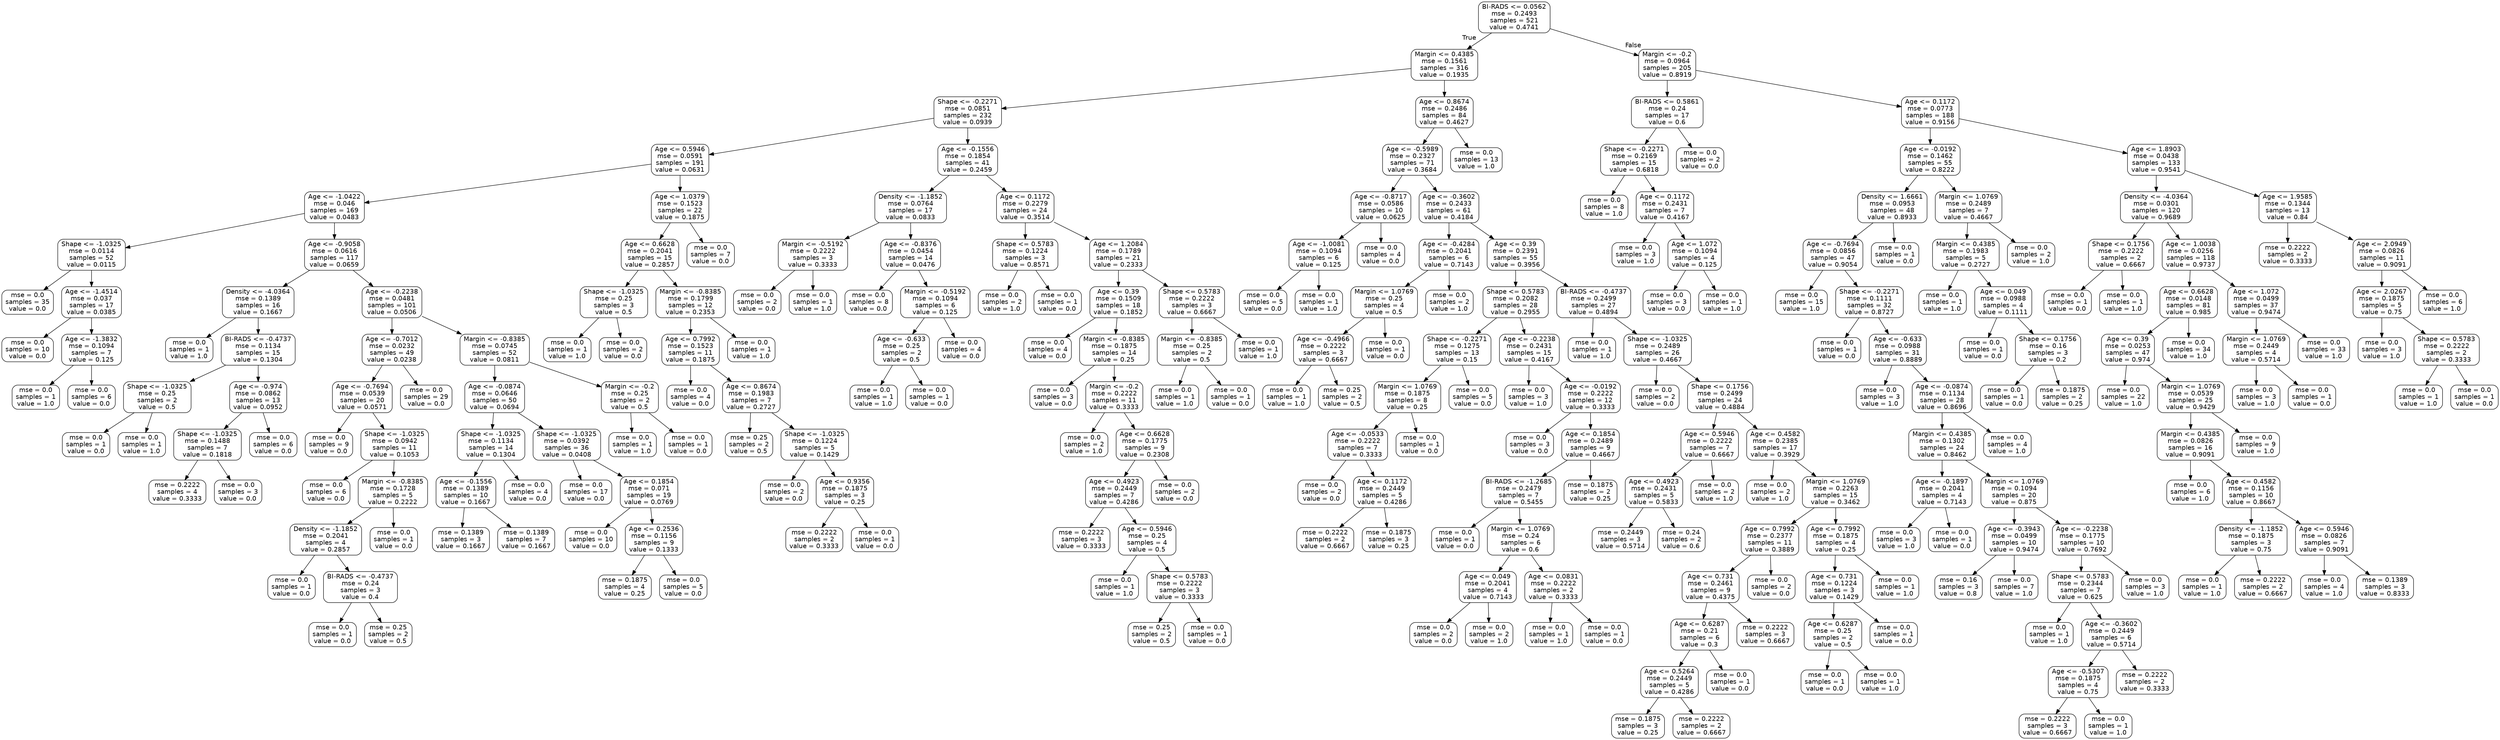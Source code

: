 digraph Tree {
node [shape=box, style="rounded", color="black", fontname=helvetica] ;
edge [fontname=helvetica] ;
0 [label="BI-RADS <= 0.0562\nmse = 0.2493\nsamples = 521\nvalue = 0.4741"] ;
1 [label="Margin <= 0.4385\nmse = 0.1561\nsamples = 316\nvalue = 0.1935"] ;
0 -> 1 [labeldistance=2.5, labelangle=45, headlabel="True"] ;
2 [label="Shape <= -0.2271\nmse = 0.0851\nsamples = 232\nvalue = 0.0939"] ;
1 -> 2 ;
3 [label="Age <= 0.5946\nmse = 0.0591\nsamples = 191\nvalue = 0.0631"] ;
2 -> 3 ;
4 [label="Age <= -1.0422\nmse = 0.046\nsamples = 169\nvalue = 0.0483"] ;
3 -> 4 ;
5 [label="Shape <= -1.0325\nmse = 0.0114\nsamples = 52\nvalue = 0.0115"] ;
4 -> 5 ;
6 [label="mse = 0.0\nsamples = 35\nvalue = 0.0"] ;
5 -> 6 ;
7 [label="Age <= -1.4514\nmse = 0.037\nsamples = 17\nvalue = 0.0385"] ;
5 -> 7 ;
8 [label="mse = 0.0\nsamples = 10\nvalue = 0.0"] ;
7 -> 8 ;
9 [label="Age <= -1.3832\nmse = 0.1094\nsamples = 7\nvalue = 0.125"] ;
7 -> 9 ;
10 [label="mse = 0.0\nsamples = 1\nvalue = 1.0"] ;
9 -> 10 ;
11 [label="mse = 0.0\nsamples = 6\nvalue = 0.0"] ;
9 -> 11 ;
12 [label="Age <= -0.9058\nmse = 0.0616\nsamples = 117\nvalue = 0.0659"] ;
4 -> 12 ;
13 [label="Density <= -4.0364\nmse = 0.1389\nsamples = 16\nvalue = 0.1667"] ;
12 -> 13 ;
14 [label="mse = 0.0\nsamples = 1\nvalue = 1.0"] ;
13 -> 14 ;
15 [label="BI-RADS <= -0.4737\nmse = 0.1134\nsamples = 15\nvalue = 0.1304"] ;
13 -> 15 ;
16 [label="Shape <= -1.0325\nmse = 0.25\nsamples = 2\nvalue = 0.5"] ;
15 -> 16 ;
17 [label="mse = 0.0\nsamples = 1\nvalue = 0.0"] ;
16 -> 17 ;
18 [label="mse = 0.0\nsamples = 1\nvalue = 1.0"] ;
16 -> 18 ;
19 [label="Age <= -0.974\nmse = 0.0862\nsamples = 13\nvalue = 0.0952"] ;
15 -> 19 ;
20 [label="Shape <= -1.0325\nmse = 0.1488\nsamples = 7\nvalue = 0.1818"] ;
19 -> 20 ;
21 [label="mse = 0.2222\nsamples = 4\nvalue = 0.3333"] ;
20 -> 21 ;
22 [label="mse = 0.0\nsamples = 3\nvalue = 0.0"] ;
20 -> 22 ;
23 [label="mse = 0.0\nsamples = 6\nvalue = 0.0"] ;
19 -> 23 ;
24 [label="Age <= -0.2238\nmse = 0.0481\nsamples = 101\nvalue = 0.0506"] ;
12 -> 24 ;
25 [label="Age <= -0.7012\nmse = 0.0232\nsamples = 49\nvalue = 0.0238"] ;
24 -> 25 ;
26 [label="Age <= -0.7694\nmse = 0.0539\nsamples = 20\nvalue = 0.0571"] ;
25 -> 26 ;
27 [label="mse = 0.0\nsamples = 9\nvalue = 0.0"] ;
26 -> 27 ;
28 [label="Shape <= -1.0325\nmse = 0.0942\nsamples = 11\nvalue = 0.1053"] ;
26 -> 28 ;
29 [label="mse = 0.0\nsamples = 6\nvalue = 0.0"] ;
28 -> 29 ;
30 [label="Margin <= -0.8385\nmse = 0.1728\nsamples = 5\nvalue = 0.2222"] ;
28 -> 30 ;
31 [label="Density <= -1.1852\nmse = 0.2041\nsamples = 4\nvalue = 0.2857"] ;
30 -> 31 ;
32 [label="mse = 0.0\nsamples = 1\nvalue = 0.0"] ;
31 -> 32 ;
33 [label="BI-RADS <= -0.4737\nmse = 0.24\nsamples = 3\nvalue = 0.4"] ;
31 -> 33 ;
34 [label="mse = 0.0\nsamples = 1\nvalue = 0.0"] ;
33 -> 34 ;
35 [label="mse = 0.25\nsamples = 2\nvalue = 0.5"] ;
33 -> 35 ;
36 [label="mse = 0.0\nsamples = 1\nvalue = 0.0"] ;
30 -> 36 ;
37 [label="mse = 0.0\nsamples = 29\nvalue = 0.0"] ;
25 -> 37 ;
38 [label="Margin <= -0.8385\nmse = 0.0745\nsamples = 52\nvalue = 0.0811"] ;
24 -> 38 ;
39 [label="Age <= -0.0874\nmse = 0.0646\nsamples = 50\nvalue = 0.0694"] ;
38 -> 39 ;
40 [label="Shape <= -1.0325\nmse = 0.1134\nsamples = 14\nvalue = 0.1304"] ;
39 -> 40 ;
41 [label="Age <= -0.1556\nmse = 0.1389\nsamples = 10\nvalue = 0.1667"] ;
40 -> 41 ;
42 [label="mse = 0.1389\nsamples = 3\nvalue = 0.1667"] ;
41 -> 42 ;
43 [label="mse = 0.1389\nsamples = 7\nvalue = 0.1667"] ;
41 -> 43 ;
44 [label="mse = 0.0\nsamples = 4\nvalue = 0.0"] ;
40 -> 44 ;
45 [label="Shape <= -1.0325\nmse = 0.0392\nsamples = 36\nvalue = 0.0408"] ;
39 -> 45 ;
46 [label="mse = 0.0\nsamples = 17\nvalue = 0.0"] ;
45 -> 46 ;
47 [label="Age <= 0.1854\nmse = 0.071\nsamples = 19\nvalue = 0.0769"] ;
45 -> 47 ;
48 [label="mse = 0.0\nsamples = 10\nvalue = 0.0"] ;
47 -> 48 ;
49 [label="Age <= 0.2536\nmse = 0.1156\nsamples = 9\nvalue = 0.1333"] ;
47 -> 49 ;
50 [label="mse = 0.1875\nsamples = 4\nvalue = 0.25"] ;
49 -> 50 ;
51 [label="mse = 0.0\nsamples = 5\nvalue = 0.0"] ;
49 -> 51 ;
52 [label="Margin <= -0.2\nmse = 0.25\nsamples = 2\nvalue = 0.5"] ;
38 -> 52 ;
53 [label="mse = 0.0\nsamples = 1\nvalue = 1.0"] ;
52 -> 53 ;
54 [label="mse = 0.0\nsamples = 1\nvalue = 0.0"] ;
52 -> 54 ;
55 [label="Age <= 1.0379\nmse = 0.1523\nsamples = 22\nvalue = 0.1875"] ;
3 -> 55 ;
56 [label="Age <= 0.6628\nmse = 0.2041\nsamples = 15\nvalue = 0.2857"] ;
55 -> 56 ;
57 [label="Shape <= -1.0325\nmse = 0.25\nsamples = 3\nvalue = 0.5"] ;
56 -> 57 ;
58 [label="mse = 0.0\nsamples = 1\nvalue = 1.0"] ;
57 -> 58 ;
59 [label="mse = 0.0\nsamples = 2\nvalue = 0.0"] ;
57 -> 59 ;
60 [label="Margin <= -0.8385\nmse = 0.1799\nsamples = 12\nvalue = 0.2353"] ;
56 -> 60 ;
61 [label="Age <= 0.7992\nmse = 0.1523\nsamples = 11\nvalue = 0.1875"] ;
60 -> 61 ;
62 [label="mse = 0.0\nsamples = 4\nvalue = 0.0"] ;
61 -> 62 ;
63 [label="Age <= 0.8674\nmse = 0.1983\nsamples = 7\nvalue = 0.2727"] ;
61 -> 63 ;
64 [label="mse = 0.25\nsamples = 2\nvalue = 0.5"] ;
63 -> 64 ;
65 [label="Shape <= -1.0325\nmse = 0.1224\nsamples = 5\nvalue = 0.1429"] ;
63 -> 65 ;
66 [label="mse = 0.0\nsamples = 2\nvalue = 0.0"] ;
65 -> 66 ;
67 [label="Age <= 0.9356\nmse = 0.1875\nsamples = 3\nvalue = 0.25"] ;
65 -> 67 ;
68 [label="mse = 0.2222\nsamples = 2\nvalue = 0.3333"] ;
67 -> 68 ;
69 [label="mse = 0.0\nsamples = 1\nvalue = 0.0"] ;
67 -> 69 ;
70 [label="mse = 0.0\nsamples = 1\nvalue = 1.0"] ;
60 -> 70 ;
71 [label="mse = 0.0\nsamples = 7\nvalue = 0.0"] ;
55 -> 71 ;
72 [label="Age <= -0.1556\nmse = 0.1854\nsamples = 41\nvalue = 0.2459"] ;
2 -> 72 ;
73 [label="Density <= -1.1852\nmse = 0.0764\nsamples = 17\nvalue = 0.0833"] ;
72 -> 73 ;
74 [label="Margin <= -0.5192\nmse = 0.2222\nsamples = 3\nvalue = 0.3333"] ;
73 -> 74 ;
75 [label="mse = 0.0\nsamples = 2\nvalue = 0.0"] ;
74 -> 75 ;
76 [label="mse = 0.0\nsamples = 1\nvalue = 1.0"] ;
74 -> 76 ;
77 [label="Age <= -0.8376\nmse = 0.0454\nsamples = 14\nvalue = 0.0476"] ;
73 -> 77 ;
78 [label="mse = 0.0\nsamples = 8\nvalue = 0.0"] ;
77 -> 78 ;
79 [label="Margin <= -0.5192\nmse = 0.1094\nsamples = 6\nvalue = 0.125"] ;
77 -> 79 ;
80 [label="Age <= -0.633\nmse = 0.25\nsamples = 2\nvalue = 0.5"] ;
79 -> 80 ;
81 [label="mse = 0.0\nsamples = 1\nvalue = 1.0"] ;
80 -> 81 ;
82 [label="mse = 0.0\nsamples = 1\nvalue = 0.0"] ;
80 -> 82 ;
83 [label="mse = 0.0\nsamples = 4\nvalue = 0.0"] ;
79 -> 83 ;
84 [label="Age <= 0.1172\nmse = 0.2279\nsamples = 24\nvalue = 0.3514"] ;
72 -> 84 ;
85 [label="Shape <= 0.5783\nmse = 0.1224\nsamples = 3\nvalue = 0.8571"] ;
84 -> 85 ;
86 [label="mse = 0.0\nsamples = 2\nvalue = 1.0"] ;
85 -> 86 ;
87 [label="mse = 0.0\nsamples = 1\nvalue = 0.0"] ;
85 -> 87 ;
88 [label="Age <= 1.2084\nmse = 0.1789\nsamples = 21\nvalue = 0.2333"] ;
84 -> 88 ;
89 [label="Age <= 0.39\nmse = 0.1509\nsamples = 18\nvalue = 0.1852"] ;
88 -> 89 ;
90 [label="mse = 0.0\nsamples = 4\nvalue = 0.0"] ;
89 -> 90 ;
91 [label="Margin <= -0.8385\nmse = 0.1875\nsamples = 14\nvalue = 0.25"] ;
89 -> 91 ;
92 [label="mse = 0.0\nsamples = 3\nvalue = 0.0"] ;
91 -> 92 ;
93 [label="Margin <= -0.2\nmse = 0.2222\nsamples = 11\nvalue = 0.3333"] ;
91 -> 93 ;
94 [label="mse = 0.0\nsamples = 2\nvalue = 1.0"] ;
93 -> 94 ;
95 [label="Age <= 0.6628\nmse = 0.1775\nsamples = 9\nvalue = 0.2308"] ;
93 -> 95 ;
96 [label="Age <= 0.4923\nmse = 0.2449\nsamples = 7\nvalue = 0.4286"] ;
95 -> 96 ;
97 [label="mse = 0.2222\nsamples = 3\nvalue = 0.3333"] ;
96 -> 97 ;
98 [label="Age <= 0.5946\nmse = 0.25\nsamples = 4\nvalue = 0.5"] ;
96 -> 98 ;
99 [label="mse = 0.0\nsamples = 1\nvalue = 1.0"] ;
98 -> 99 ;
100 [label="Shape <= 0.5783\nmse = 0.2222\nsamples = 3\nvalue = 0.3333"] ;
98 -> 100 ;
101 [label="mse = 0.25\nsamples = 2\nvalue = 0.5"] ;
100 -> 101 ;
102 [label="mse = 0.0\nsamples = 1\nvalue = 0.0"] ;
100 -> 102 ;
103 [label="mse = 0.0\nsamples = 2\nvalue = 0.0"] ;
95 -> 103 ;
104 [label="Shape <= 0.5783\nmse = 0.2222\nsamples = 3\nvalue = 0.6667"] ;
88 -> 104 ;
105 [label="Margin <= -0.8385\nmse = 0.25\nsamples = 2\nvalue = 0.5"] ;
104 -> 105 ;
106 [label="mse = 0.0\nsamples = 1\nvalue = 1.0"] ;
105 -> 106 ;
107 [label="mse = 0.0\nsamples = 1\nvalue = 0.0"] ;
105 -> 107 ;
108 [label="mse = 0.0\nsamples = 1\nvalue = 1.0"] ;
104 -> 108 ;
109 [label="Age <= 0.8674\nmse = 0.2486\nsamples = 84\nvalue = 0.4627"] ;
1 -> 109 ;
110 [label="Age <= -0.5989\nmse = 0.2327\nsamples = 71\nvalue = 0.3684"] ;
109 -> 110 ;
111 [label="Age <= -0.8717\nmse = 0.0586\nsamples = 10\nvalue = 0.0625"] ;
110 -> 111 ;
112 [label="Age <= -1.0081\nmse = 0.1094\nsamples = 6\nvalue = 0.125"] ;
111 -> 112 ;
113 [label="mse = 0.0\nsamples = 5\nvalue = 0.0"] ;
112 -> 113 ;
114 [label="mse = 0.0\nsamples = 1\nvalue = 1.0"] ;
112 -> 114 ;
115 [label="mse = 0.0\nsamples = 4\nvalue = 0.0"] ;
111 -> 115 ;
116 [label="Age <= -0.3602\nmse = 0.2433\nsamples = 61\nvalue = 0.4184"] ;
110 -> 116 ;
117 [label="Age <= -0.4284\nmse = 0.2041\nsamples = 6\nvalue = 0.7143"] ;
116 -> 117 ;
118 [label="Margin <= 1.0769\nmse = 0.25\nsamples = 4\nvalue = 0.5"] ;
117 -> 118 ;
119 [label="Age <= -0.4966\nmse = 0.2222\nsamples = 3\nvalue = 0.6667"] ;
118 -> 119 ;
120 [label="mse = 0.0\nsamples = 1\nvalue = 1.0"] ;
119 -> 120 ;
121 [label="mse = 0.25\nsamples = 2\nvalue = 0.5"] ;
119 -> 121 ;
122 [label="mse = 0.0\nsamples = 1\nvalue = 0.0"] ;
118 -> 122 ;
123 [label="mse = 0.0\nsamples = 2\nvalue = 1.0"] ;
117 -> 123 ;
124 [label="Age <= 0.39\nmse = 0.2391\nsamples = 55\nvalue = 0.3956"] ;
116 -> 124 ;
125 [label="Shape <= 0.5783\nmse = 0.2082\nsamples = 28\nvalue = 0.2955"] ;
124 -> 125 ;
126 [label="Shape <= -0.2271\nmse = 0.1275\nsamples = 13\nvalue = 0.15"] ;
125 -> 126 ;
127 [label="Margin <= 1.0769\nmse = 0.1875\nsamples = 8\nvalue = 0.25"] ;
126 -> 127 ;
128 [label="Age <= -0.0533\nmse = 0.2222\nsamples = 7\nvalue = 0.3333"] ;
127 -> 128 ;
129 [label="mse = 0.0\nsamples = 2\nvalue = 0.0"] ;
128 -> 129 ;
130 [label="Age <= 0.1172\nmse = 0.2449\nsamples = 5\nvalue = 0.4286"] ;
128 -> 130 ;
131 [label="mse = 0.2222\nsamples = 2\nvalue = 0.6667"] ;
130 -> 131 ;
132 [label="mse = 0.1875\nsamples = 3\nvalue = 0.25"] ;
130 -> 132 ;
133 [label="mse = 0.0\nsamples = 1\nvalue = 0.0"] ;
127 -> 133 ;
134 [label="mse = 0.0\nsamples = 5\nvalue = 0.0"] ;
126 -> 134 ;
135 [label="Age <= -0.2238\nmse = 0.2431\nsamples = 15\nvalue = 0.4167"] ;
125 -> 135 ;
136 [label="mse = 0.0\nsamples = 3\nvalue = 1.0"] ;
135 -> 136 ;
137 [label="Age <= -0.0192\nmse = 0.2222\nsamples = 12\nvalue = 0.3333"] ;
135 -> 137 ;
138 [label="mse = 0.0\nsamples = 3\nvalue = 0.0"] ;
137 -> 138 ;
139 [label="Age <= 0.1854\nmse = 0.2489\nsamples = 9\nvalue = 0.4667"] ;
137 -> 139 ;
140 [label="BI-RADS <= -1.2685\nmse = 0.2479\nsamples = 7\nvalue = 0.5455"] ;
139 -> 140 ;
141 [label="mse = 0.0\nsamples = 1\nvalue = 0.0"] ;
140 -> 141 ;
142 [label="Margin <= 1.0769\nmse = 0.24\nsamples = 6\nvalue = 0.6"] ;
140 -> 142 ;
143 [label="Age <= 0.049\nmse = 0.2041\nsamples = 4\nvalue = 0.7143"] ;
142 -> 143 ;
144 [label="mse = 0.0\nsamples = 2\nvalue = 0.0"] ;
143 -> 144 ;
145 [label="mse = 0.0\nsamples = 2\nvalue = 1.0"] ;
143 -> 145 ;
146 [label="Age <= 0.0831\nmse = 0.2222\nsamples = 2\nvalue = 0.3333"] ;
142 -> 146 ;
147 [label="mse = 0.0\nsamples = 1\nvalue = 1.0"] ;
146 -> 147 ;
148 [label="mse = 0.0\nsamples = 1\nvalue = 0.0"] ;
146 -> 148 ;
149 [label="mse = 0.1875\nsamples = 2\nvalue = 0.25"] ;
139 -> 149 ;
150 [label="BI-RADS <= -0.4737\nmse = 0.2499\nsamples = 27\nvalue = 0.4894"] ;
124 -> 150 ;
151 [label="mse = 0.0\nsamples = 1\nvalue = 1.0"] ;
150 -> 151 ;
152 [label="Shape <= -1.0325\nmse = 0.2489\nsamples = 26\nvalue = 0.4667"] ;
150 -> 152 ;
153 [label="mse = 0.0\nsamples = 2\nvalue = 0.0"] ;
152 -> 153 ;
154 [label="Shape <= 0.1756\nmse = 0.2499\nsamples = 24\nvalue = 0.4884"] ;
152 -> 154 ;
155 [label="Age <= 0.5946\nmse = 0.2222\nsamples = 7\nvalue = 0.6667"] ;
154 -> 155 ;
156 [label="Age <= 0.4923\nmse = 0.2431\nsamples = 5\nvalue = 0.5833"] ;
155 -> 156 ;
157 [label="mse = 0.2449\nsamples = 3\nvalue = 0.5714"] ;
156 -> 157 ;
158 [label="mse = 0.24\nsamples = 2\nvalue = 0.6"] ;
156 -> 158 ;
159 [label="mse = 0.0\nsamples = 2\nvalue = 1.0"] ;
155 -> 159 ;
160 [label="Age <= 0.4582\nmse = 0.2385\nsamples = 17\nvalue = 0.3929"] ;
154 -> 160 ;
161 [label="mse = 0.0\nsamples = 2\nvalue = 1.0"] ;
160 -> 161 ;
162 [label="Margin <= 1.0769\nmse = 0.2263\nsamples = 15\nvalue = 0.3462"] ;
160 -> 162 ;
163 [label="Age <= 0.7992\nmse = 0.2377\nsamples = 11\nvalue = 0.3889"] ;
162 -> 163 ;
164 [label="Age <= 0.731\nmse = 0.2461\nsamples = 9\nvalue = 0.4375"] ;
163 -> 164 ;
165 [label="Age <= 0.6287\nmse = 0.21\nsamples = 6\nvalue = 0.3"] ;
164 -> 165 ;
166 [label="Age <= 0.5264\nmse = 0.2449\nsamples = 5\nvalue = 0.4286"] ;
165 -> 166 ;
167 [label="mse = 0.1875\nsamples = 3\nvalue = 0.25"] ;
166 -> 167 ;
168 [label="mse = 0.2222\nsamples = 2\nvalue = 0.6667"] ;
166 -> 168 ;
169 [label="mse = 0.0\nsamples = 1\nvalue = 0.0"] ;
165 -> 169 ;
170 [label="mse = 0.2222\nsamples = 3\nvalue = 0.6667"] ;
164 -> 170 ;
171 [label="mse = 0.0\nsamples = 2\nvalue = 0.0"] ;
163 -> 171 ;
172 [label="Age <= 0.7992\nmse = 0.1875\nsamples = 4\nvalue = 0.25"] ;
162 -> 172 ;
173 [label="Age <= 0.731\nmse = 0.1224\nsamples = 3\nvalue = 0.1429"] ;
172 -> 173 ;
174 [label="Age <= 0.6287\nmse = 0.25\nsamples = 2\nvalue = 0.5"] ;
173 -> 174 ;
175 [label="mse = 0.0\nsamples = 1\nvalue = 0.0"] ;
174 -> 175 ;
176 [label="mse = 0.0\nsamples = 1\nvalue = 1.0"] ;
174 -> 176 ;
177 [label="mse = 0.0\nsamples = 1\nvalue = 0.0"] ;
173 -> 177 ;
178 [label="mse = 0.0\nsamples = 1\nvalue = 1.0"] ;
172 -> 178 ;
179 [label="mse = 0.0\nsamples = 13\nvalue = 1.0"] ;
109 -> 179 ;
180 [label="Margin <= -0.2\nmse = 0.0964\nsamples = 205\nvalue = 0.8919"] ;
0 -> 180 [labeldistance=2.5, labelangle=-45, headlabel="False"] ;
181 [label="BI-RADS <= 0.5861\nmse = 0.24\nsamples = 17\nvalue = 0.6"] ;
180 -> 181 ;
182 [label="Shape <= -0.2271\nmse = 0.2169\nsamples = 15\nvalue = 0.6818"] ;
181 -> 182 ;
183 [label="mse = 0.0\nsamples = 8\nvalue = 1.0"] ;
182 -> 183 ;
184 [label="Age <= 0.1172\nmse = 0.2431\nsamples = 7\nvalue = 0.4167"] ;
182 -> 184 ;
185 [label="mse = 0.0\nsamples = 3\nvalue = 1.0"] ;
184 -> 185 ;
186 [label="Age <= 1.072\nmse = 0.1094\nsamples = 4\nvalue = 0.125"] ;
184 -> 186 ;
187 [label="mse = 0.0\nsamples = 3\nvalue = 0.0"] ;
186 -> 187 ;
188 [label="mse = 0.0\nsamples = 1\nvalue = 1.0"] ;
186 -> 188 ;
189 [label="mse = 0.0\nsamples = 2\nvalue = 0.0"] ;
181 -> 189 ;
190 [label="Age <= 0.1172\nmse = 0.0773\nsamples = 188\nvalue = 0.9156"] ;
180 -> 190 ;
191 [label="Age <= -0.0192\nmse = 0.1462\nsamples = 55\nvalue = 0.8222"] ;
190 -> 191 ;
192 [label="Density <= 1.6661\nmse = 0.0953\nsamples = 48\nvalue = 0.8933"] ;
191 -> 192 ;
193 [label="Age <= -0.7694\nmse = 0.0856\nsamples = 47\nvalue = 0.9054"] ;
192 -> 193 ;
194 [label="mse = 0.0\nsamples = 15\nvalue = 1.0"] ;
193 -> 194 ;
195 [label="Shape <= -0.2271\nmse = 0.1111\nsamples = 32\nvalue = 0.8727"] ;
193 -> 195 ;
196 [label="mse = 0.0\nsamples = 1\nvalue = 0.0"] ;
195 -> 196 ;
197 [label="Age <= -0.633\nmse = 0.0988\nsamples = 31\nvalue = 0.8889"] ;
195 -> 197 ;
198 [label="mse = 0.0\nsamples = 3\nvalue = 1.0"] ;
197 -> 198 ;
199 [label="Age <= -0.0874\nmse = 0.1134\nsamples = 28\nvalue = 0.8696"] ;
197 -> 199 ;
200 [label="Margin <= 0.4385\nmse = 0.1302\nsamples = 24\nvalue = 0.8462"] ;
199 -> 200 ;
201 [label="Age <= -0.1897\nmse = 0.2041\nsamples = 4\nvalue = 0.7143"] ;
200 -> 201 ;
202 [label="mse = 0.0\nsamples = 3\nvalue = 1.0"] ;
201 -> 202 ;
203 [label="mse = 0.0\nsamples = 1\nvalue = 0.0"] ;
201 -> 203 ;
204 [label="Margin <= 1.0769\nmse = 0.1094\nsamples = 20\nvalue = 0.875"] ;
200 -> 204 ;
205 [label="Age <= -0.3943\nmse = 0.0499\nsamples = 10\nvalue = 0.9474"] ;
204 -> 205 ;
206 [label="mse = 0.16\nsamples = 3\nvalue = 0.8"] ;
205 -> 206 ;
207 [label="mse = 0.0\nsamples = 7\nvalue = 1.0"] ;
205 -> 207 ;
208 [label="Age <= -0.2238\nmse = 0.1775\nsamples = 10\nvalue = 0.7692"] ;
204 -> 208 ;
209 [label="Shape <= 0.5783\nmse = 0.2344\nsamples = 7\nvalue = 0.625"] ;
208 -> 209 ;
210 [label="mse = 0.0\nsamples = 1\nvalue = 1.0"] ;
209 -> 210 ;
211 [label="Age <= -0.3602\nmse = 0.2449\nsamples = 6\nvalue = 0.5714"] ;
209 -> 211 ;
212 [label="Age <= -0.5307\nmse = 0.1875\nsamples = 4\nvalue = 0.75"] ;
211 -> 212 ;
213 [label="mse = 0.2222\nsamples = 3\nvalue = 0.6667"] ;
212 -> 213 ;
214 [label="mse = 0.0\nsamples = 1\nvalue = 1.0"] ;
212 -> 214 ;
215 [label="mse = 0.2222\nsamples = 2\nvalue = 0.3333"] ;
211 -> 215 ;
216 [label="mse = 0.0\nsamples = 3\nvalue = 1.0"] ;
208 -> 216 ;
217 [label="mse = 0.0\nsamples = 4\nvalue = 1.0"] ;
199 -> 217 ;
218 [label="mse = 0.0\nsamples = 1\nvalue = 0.0"] ;
192 -> 218 ;
219 [label="Margin <= 1.0769\nmse = 0.2489\nsamples = 7\nvalue = 0.4667"] ;
191 -> 219 ;
220 [label="Margin <= 0.4385\nmse = 0.1983\nsamples = 5\nvalue = 0.2727"] ;
219 -> 220 ;
221 [label="mse = 0.0\nsamples = 1\nvalue = 1.0"] ;
220 -> 221 ;
222 [label="Age <= 0.049\nmse = 0.0988\nsamples = 4\nvalue = 0.1111"] ;
220 -> 222 ;
223 [label="mse = 0.0\nsamples = 1\nvalue = 0.0"] ;
222 -> 223 ;
224 [label="Shape <= 0.1756\nmse = 0.16\nsamples = 3\nvalue = 0.2"] ;
222 -> 224 ;
225 [label="mse = 0.0\nsamples = 1\nvalue = 0.0"] ;
224 -> 225 ;
226 [label="mse = 0.1875\nsamples = 2\nvalue = 0.25"] ;
224 -> 226 ;
227 [label="mse = 0.0\nsamples = 2\nvalue = 1.0"] ;
219 -> 227 ;
228 [label="Age <= 1.8903\nmse = 0.0438\nsamples = 133\nvalue = 0.9541"] ;
190 -> 228 ;
229 [label="Density <= -4.0364\nmse = 0.0301\nsamples = 120\nvalue = 0.9689"] ;
228 -> 229 ;
230 [label="Shape <= 0.1756\nmse = 0.2222\nsamples = 2\nvalue = 0.6667"] ;
229 -> 230 ;
231 [label="mse = 0.0\nsamples = 1\nvalue = 0.0"] ;
230 -> 231 ;
232 [label="mse = 0.0\nsamples = 1\nvalue = 1.0"] ;
230 -> 232 ;
233 [label="Age <= 1.0038\nmse = 0.0256\nsamples = 118\nvalue = 0.9737"] ;
229 -> 233 ;
234 [label="Age <= 0.6628\nmse = 0.0148\nsamples = 81\nvalue = 0.985"] ;
233 -> 234 ;
235 [label="Age <= 0.39\nmse = 0.0253\nsamples = 47\nvalue = 0.974"] ;
234 -> 235 ;
236 [label="mse = 0.0\nsamples = 22\nvalue = 1.0"] ;
235 -> 236 ;
237 [label="Margin <= 1.0769\nmse = 0.0539\nsamples = 25\nvalue = 0.9429"] ;
235 -> 237 ;
238 [label="Margin <= 0.4385\nmse = 0.0826\nsamples = 16\nvalue = 0.9091"] ;
237 -> 238 ;
239 [label="mse = 0.0\nsamples = 6\nvalue = 1.0"] ;
238 -> 239 ;
240 [label="Age <= 0.4582\nmse = 0.1156\nsamples = 10\nvalue = 0.8667"] ;
238 -> 240 ;
241 [label="Density <= -1.1852\nmse = 0.1875\nsamples = 3\nvalue = 0.75"] ;
240 -> 241 ;
242 [label="mse = 0.0\nsamples = 1\nvalue = 1.0"] ;
241 -> 242 ;
243 [label="mse = 0.2222\nsamples = 2\nvalue = 0.6667"] ;
241 -> 243 ;
244 [label="Age <= 0.5946\nmse = 0.0826\nsamples = 7\nvalue = 0.9091"] ;
240 -> 244 ;
245 [label="mse = 0.0\nsamples = 4\nvalue = 1.0"] ;
244 -> 245 ;
246 [label="mse = 0.1389\nsamples = 3\nvalue = 0.8333"] ;
244 -> 246 ;
247 [label="mse = 0.0\nsamples = 9\nvalue = 1.0"] ;
237 -> 247 ;
248 [label="mse = 0.0\nsamples = 34\nvalue = 1.0"] ;
234 -> 248 ;
249 [label="Age <= 1.072\nmse = 0.0499\nsamples = 37\nvalue = 0.9474"] ;
233 -> 249 ;
250 [label="Margin <= 1.0769\nmse = 0.2449\nsamples = 4\nvalue = 0.5714"] ;
249 -> 250 ;
251 [label="mse = 0.0\nsamples = 3\nvalue = 1.0"] ;
250 -> 251 ;
252 [label="mse = 0.0\nsamples = 1\nvalue = 0.0"] ;
250 -> 252 ;
253 [label="mse = 0.0\nsamples = 33\nvalue = 1.0"] ;
249 -> 253 ;
254 [label="Age <= 1.9585\nmse = 0.1344\nsamples = 13\nvalue = 0.84"] ;
228 -> 254 ;
255 [label="mse = 0.2222\nsamples = 2\nvalue = 0.3333"] ;
254 -> 255 ;
256 [label="Age <= 2.0949\nmse = 0.0826\nsamples = 11\nvalue = 0.9091"] ;
254 -> 256 ;
257 [label="Age <= 2.0267\nmse = 0.1875\nsamples = 5\nvalue = 0.75"] ;
256 -> 257 ;
258 [label="mse = 0.0\nsamples = 3\nvalue = 1.0"] ;
257 -> 258 ;
259 [label="Shape <= 0.5783\nmse = 0.2222\nsamples = 2\nvalue = 0.3333"] ;
257 -> 259 ;
260 [label="mse = 0.0\nsamples = 1\nvalue = 1.0"] ;
259 -> 260 ;
261 [label="mse = 0.0\nsamples = 1\nvalue = 0.0"] ;
259 -> 261 ;
262 [label="mse = 0.0\nsamples = 6\nvalue = 1.0"] ;
256 -> 262 ;
}